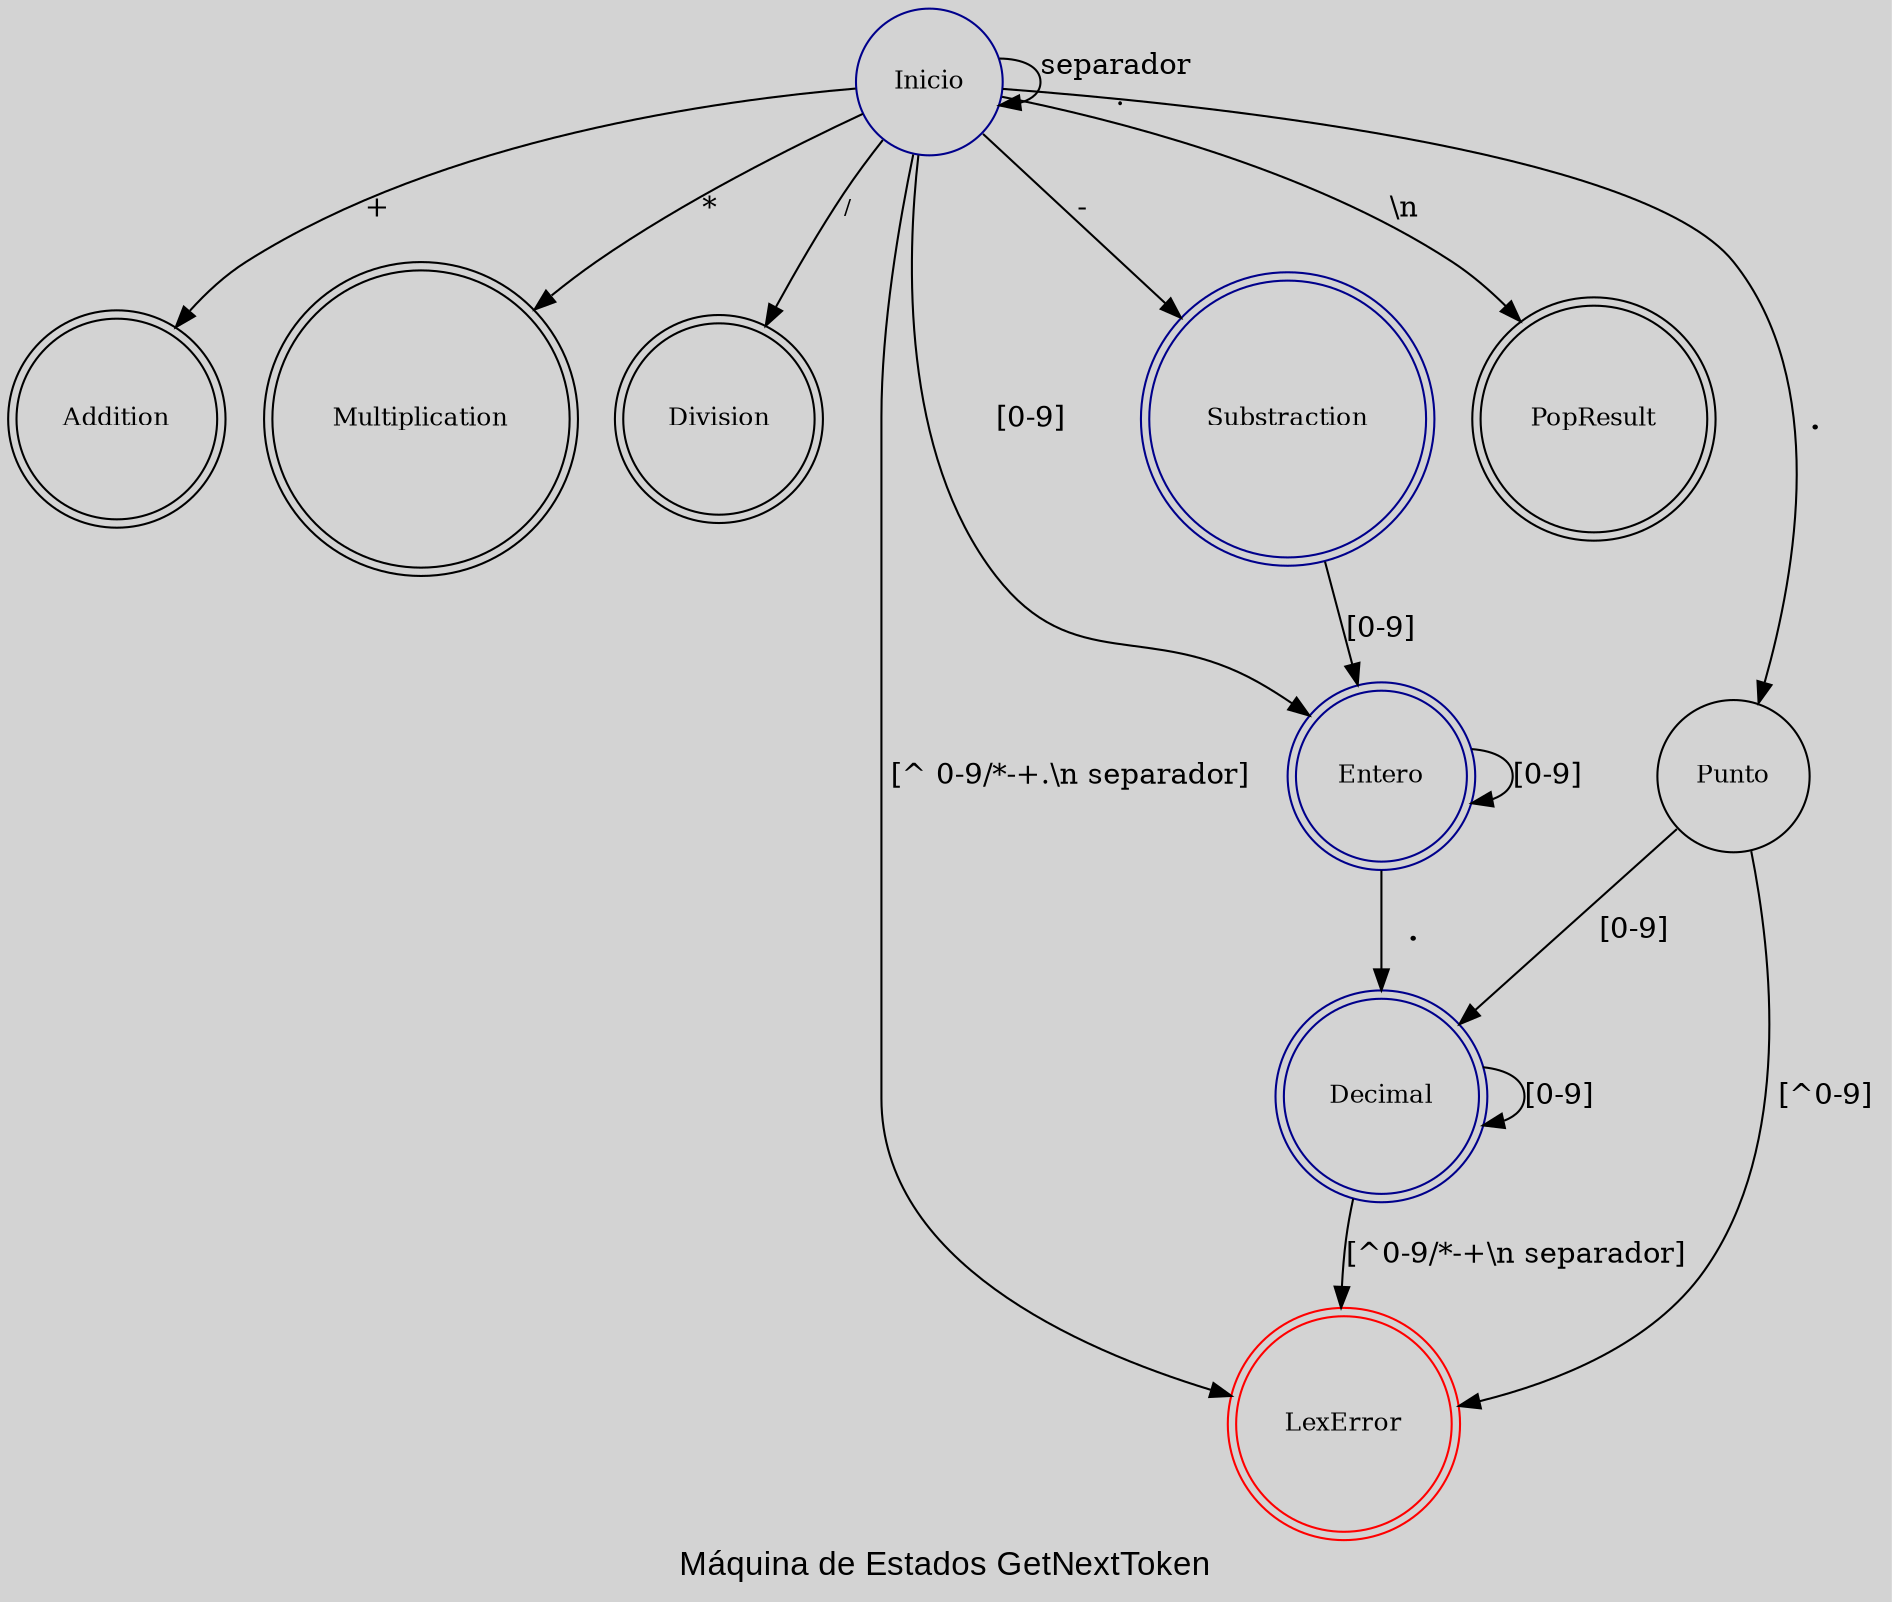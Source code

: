 digraph GetNextTokenMaquinaDeEstado {
    graph [rankdir=TB, fontname="Arial", fontsize=14, fontcolor=black, bgcolor=lightgray];
    node [shape=circle, fontsize=12, width=0.3, ];
    edge [fontsize=10, fontcolor=black];
    
    // Nodos
    Inicio [shape=circle, color=darkblue,];
    Addition [shape=doublecircle, color=dark ];
    Multiplication [shape=doublecircle, color=dark];
    Division [shape=doublecircle, color=dark ];
    LexError [shape=doublecircle, color=red, fillcolor=lightpink];
    Entero [shape=doublecircle, color=darkblue, fillcolor=lightyellow];
    Substraction [shape=doublecircle, color=darkblue, fillcolor=lightyellow];
    Decimal [shape=doublecircle, color=darkblue, fillcolor=lightyellow];
    PopResult [shape=doublecircle, color=dark ];
    Punto [shape=circle, color=dark ];
   
    // Transiciones
    Inicio -> Inicio [label="separador \n.", fontsize=14]
    Inicio -> Addition [label="+", fontsize=14 ];
    Inicio -> Substraction [label="-", fontsize=14];
    Inicio -> Multiplication [label="*", fontsize=14];
    Inicio -> Division [label="/"];
    Inicio -> LexError [label=" [^ 0-9/*-+.\\n separador]", fontsize=14];
    Inicio -> Punto [label=" . ", fontsize=20];
    Punto -> Decimal [label=" [0-9] ", fontsize=14];
    Punto -> LexError [label=" [^0-9] ", fontsize=14];
    Inicio -> Entero [label="[0-9]      ", fontsize=14];
    Inicio -> PopResult [label="\\n", fontsize=14];
    Entero -> Entero [label="[0-9]", fontsize=14];
    Entero -> Decimal [label="  .  ", fontsize=20];
    Decimal -> LexError [label="[^0-9/*-+\\n separador]  ", fontsize=14];
    Decimal -> Decimal [label="[0-9]", fontsize=14];
    Substraction -> Entero[label="[0-9]", fontsize=14]

    // Etiqueta de inicio
    label="Máquina de Estados GetNextToken";
    fontsize=16;
    fontcolor=black;
}


